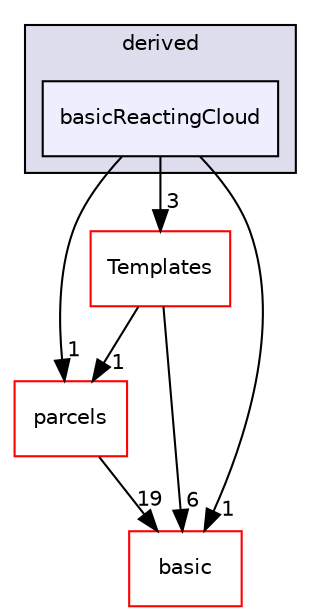 digraph "src/lagrangian/intermediate/clouds/derived/basicReactingCloud" {
  bgcolor=transparent;
  compound=true
  node [ fontsize="10", fontname="Helvetica"];
  edge [ labelfontsize="10", labelfontname="Helvetica"];
  subgraph clusterdir_c6860622f4fbcabfab9cda1ac4325d83 {
    graph [ bgcolor="#ddddee", pencolor="black", label="derived" fontname="Helvetica", fontsize="10", URL="dir_c6860622f4fbcabfab9cda1ac4325d83.html"]
  dir_db12738bc1fb2947b6123f8abb2c4c7e [shape=box, label="basicReactingCloud", style="filled", fillcolor="#eeeeff", pencolor="black", URL="dir_db12738bc1fb2947b6123f8abb2c4c7e.html"];
  }
  dir_f332ac72f0d3698ba18c2dc3cab43221 [shape=box label="Templates" color="red" URL="dir_f332ac72f0d3698ba18c2dc3cab43221.html"];
  dir_b8d19ddbdf0975644e34192d6313800e [shape=box label="parcels" color="red" URL="dir_b8d19ddbdf0975644e34192d6313800e.html"];
  dir_584e0ab0901b4327f36f4285cac7f2f8 [shape=box label="basic" color="red" URL="dir_584e0ab0901b4327f36f4285cac7f2f8.html"];
  dir_f332ac72f0d3698ba18c2dc3cab43221->dir_b8d19ddbdf0975644e34192d6313800e [headlabel="1", labeldistance=1.5 headhref="dir_001443_001458.html"];
  dir_f332ac72f0d3698ba18c2dc3cab43221->dir_584e0ab0901b4327f36f4285cac7f2f8 [headlabel="6", labeldistance=1.5 headhref="dir_001443_001365.html"];
  dir_b8d19ddbdf0975644e34192d6313800e->dir_584e0ab0901b4327f36f4285cac7f2f8 [headlabel="19", labeldistance=1.5 headhref="dir_001458_001365.html"];
  dir_db12738bc1fb2947b6123f8abb2c4c7e->dir_f332ac72f0d3698ba18c2dc3cab43221 [headlabel="3", labeldistance=1.5 headhref="dir_001440_001443.html"];
  dir_db12738bc1fb2947b6123f8abb2c4c7e->dir_b8d19ddbdf0975644e34192d6313800e [headlabel="1", labeldistance=1.5 headhref="dir_001440_001458.html"];
  dir_db12738bc1fb2947b6123f8abb2c4c7e->dir_584e0ab0901b4327f36f4285cac7f2f8 [headlabel="1", labeldistance=1.5 headhref="dir_001440_001365.html"];
}

